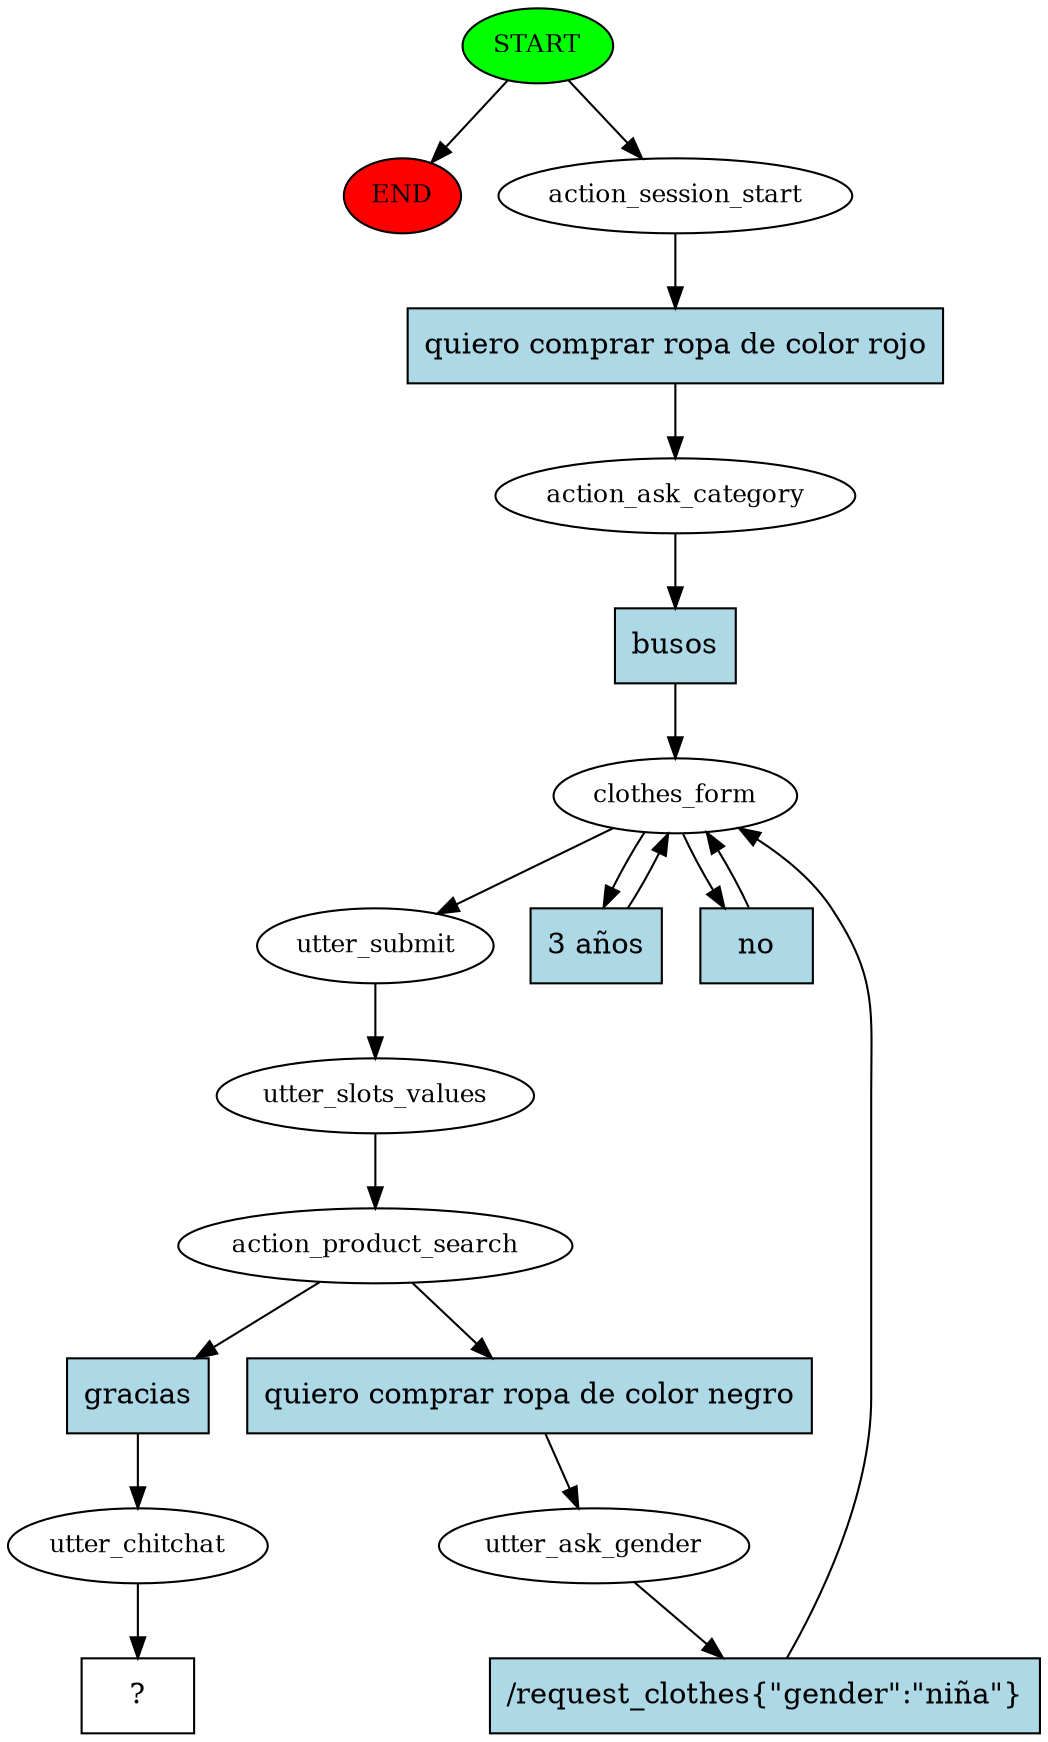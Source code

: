 digraph  {
0 [class="start active", fillcolor=green, fontsize=12, label=START, style=filled];
"-1" [class=end, fillcolor=red, fontsize=12, label=END, style=filled];
1 [class=active, fontsize=12, label=action_session_start];
2 [class=active, fontsize=12, label=action_ask_category];
3 [class=active, fontsize=12, label=clothes_form];
7 [class=active, fontsize=12, label=utter_submit];
8 [class=active, fontsize=12, label=utter_slots_values];
9 [class=active, fontsize=12, label=action_product_search];
10 [class=active, fontsize=12, label=utter_ask_gender];
18 [class=active, fontsize=12, label=utter_chitchat];
19 [class="intent dashed active", label="  ?  ", shape=rect];
20 [class="intent active", fillcolor=lightblue, label="quiero comprar ropa de color rojo", shape=rect, style=filled];
21 [class="intent active", fillcolor=lightblue, label=busos, shape=rect, style=filled];
22 [class="intent active", fillcolor=lightblue, label="3 años", shape=rect, style=filled];
23 [class="intent active", fillcolor=lightblue, label=no, shape=rect, style=filled];
24 [class="intent active", fillcolor=lightblue, label="quiero comprar ropa de color negro", shape=rect, style=filled];
25 [class="intent active", fillcolor=lightblue, label=gracias, shape=rect, style=filled];
26 [class="intent active", fillcolor=lightblue, label="/request_clothes{\"gender\":\"niña\"}", shape=rect, style=filled];
0 -> "-1"  [class="", key=NONE, label=""];
0 -> 1  [class=active, key=NONE, label=""];
1 -> 20  [class=active, key=0];
2 -> 21  [class=active, key=0];
3 -> 7  [class=active, key=NONE, label=""];
3 -> 22  [class=active, key=0];
3 -> 23  [class=active, key=0];
7 -> 8  [class=active, key=NONE, label=""];
8 -> 9  [class=active, key=NONE, label=""];
9 -> 24  [class=active, key=0];
9 -> 25  [class=active, key=0];
10 -> 26  [class=active, key=0];
18 -> 19  [class=active, key=NONE, label=""];
20 -> 2  [class=active, key=0];
21 -> 3  [class=active, key=0];
22 -> 3  [class=active, key=0];
23 -> 3  [class=active, key=0];
24 -> 10  [class=active, key=0];
25 -> 18  [class=active, key=0];
26 -> 3  [class=active, key=0];
}
